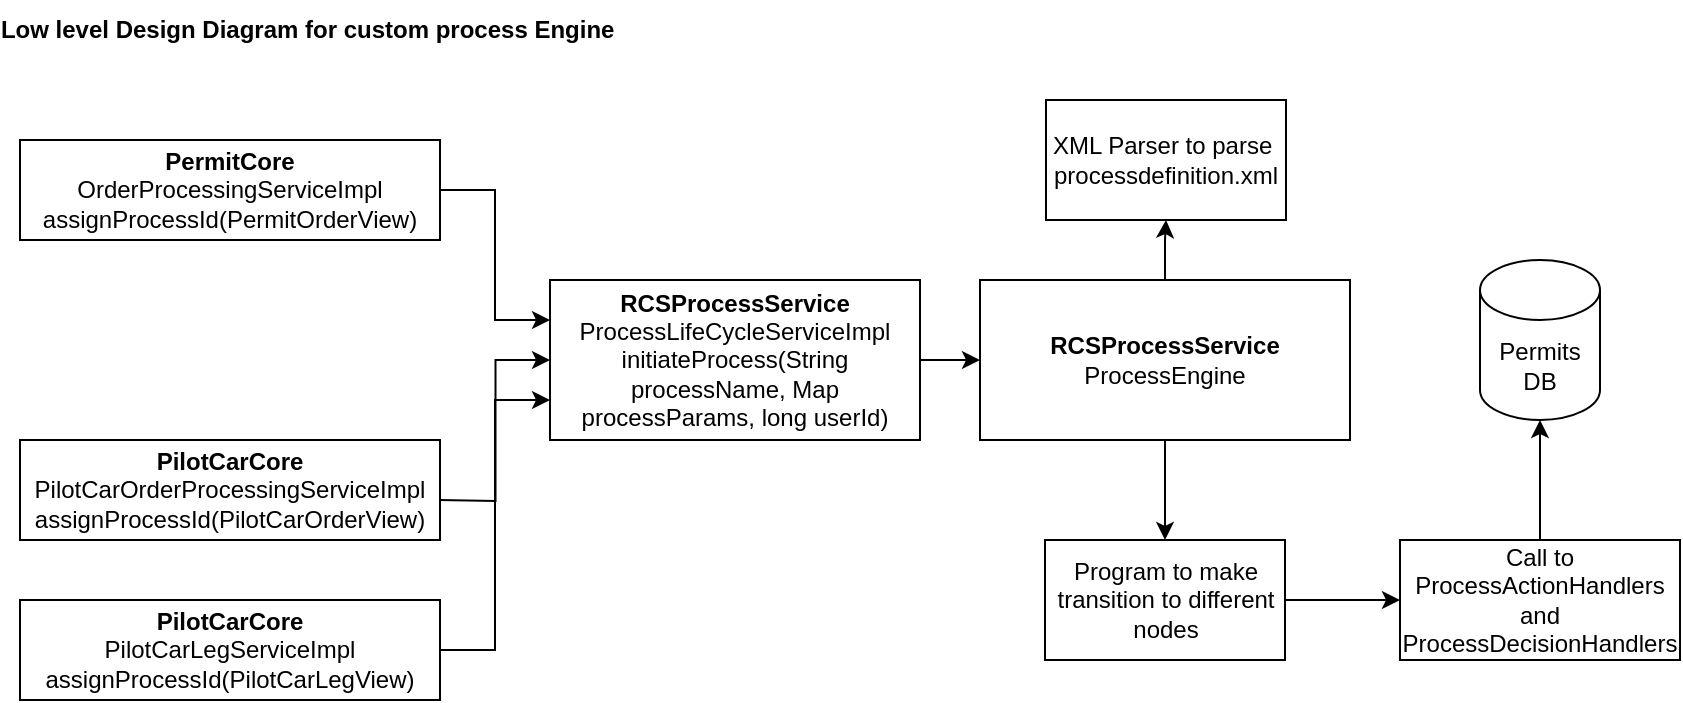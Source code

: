 <mxfile version="26.0.9">
  <diagram name="Page-1" id="QCHZxGdK7dInkrTfqI55">
    <mxGraphModel dx="880" dy="413" grid="1" gridSize="10" guides="1" tooltips="1" connect="1" arrows="1" fold="1" page="1" pageScale="1" pageWidth="850" pageHeight="1100" math="0" shadow="0">
      <root>
        <mxCell id="0" />
        <mxCell id="1" parent="0" />
        <mxCell id="UbfLk0bQusmyIFXjgGm9-8" value="" style="edgeStyle=orthogonalEdgeStyle;rounded=0;orthogonalLoop=1;jettySize=auto;html=1;entryX=0;entryY=0.25;entryDx=0;entryDy=0;" edge="1" parent="1" source="UbfLk0bQusmyIFXjgGm9-1" target="UbfLk0bQusmyIFXjgGm9-5">
          <mxGeometry relative="1" as="geometry">
            <mxPoint x="395" y="225" as="targetPoint" />
          </mxGeometry>
        </mxCell>
        <mxCell id="UbfLk0bQusmyIFXjgGm9-1" value="&lt;b&gt;PermitCore&lt;/b&gt;&lt;br&gt;OrderProcessingServiceImpl&lt;br&gt;assignProcessId(PermitOrderView)" style="rounded=0;whiteSpace=wrap;html=1;" vertex="1" parent="1">
          <mxGeometry x="40" y="200" width="210" height="50" as="geometry" />
        </mxCell>
        <mxCell id="UbfLk0bQusmyIFXjgGm9-2" value="&lt;b&gt;PilotCarCore&lt;/b&gt;&lt;br&gt;PilotCarLegServiceImpl&lt;br&gt;assignProcessId(PilotCarLegView)" style="rounded=0;whiteSpace=wrap;html=1;" vertex="1" parent="1">
          <mxGeometry x="40" y="430" width="210" height="50" as="geometry" />
        </mxCell>
        <mxCell id="UbfLk0bQusmyIFXjgGm9-3" value="&lt;b&gt;PilotCarCore&lt;/b&gt;&lt;br&gt;PilotCarOrderProcessingServiceImpl&lt;br&gt;assignProcessId(PilotCarOrderView)" style="rounded=0;whiteSpace=wrap;html=1;" vertex="1" parent="1">
          <mxGeometry x="40" y="350" width="210" height="50" as="geometry" />
        </mxCell>
        <mxCell id="UbfLk0bQusmyIFXjgGm9-21" value="" style="edgeStyle=orthogonalEdgeStyle;rounded=0;orthogonalLoop=1;jettySize=auto;html=1;" edge="1" parent="1" source="UbfLk0bQusmyIFXjgGm9-5" target="UbfLk0bQusmyIFXjgGm9-20">
          <mxGeometry relative="1" as="geometry" />
        </mxCell>
        <mxCell id="UbfLk0bQusmyIFXjgGm9-5" value="&lt;b&gt;RCSProcessService&lt;/b&gt;&lt;br&gt;ProcessLifeCycleServiceImpl&lt;br&gt;initiateProcess(String processName, Map processParams, long userId)" style="rounded=0;whiteSpace=wrap;html=1;" vertex="1" parent="1">
          <mxGeometry x="305" y="270" width="185" height="80" as="geometry" />
        </mxCell>
        <mxCell id="UbfLk0bQusmyIFXjgGm9-9" value="" style="edgeStyle=orthogonalEdgeStyle;rounded=0;orthogonalLoop=1;jettySize=auto;html=1;entryX=0;entryY=0.5;entryDx=0;entryDy=0;" edge="1" parent="1" target="UbfLk0bQusmyIFXjgGm9-5">
          <mxGeometry relative="1" as="geometry">
            <mxPoint x="249.5" y="380" as="sourcePoint" />
            <mxPoint x="304.5" y="445" as="targetPoint" />
          </mxGeometry>
        </mxCell>
        <mxCell id="UbfLk0bQusmyIFXjgGm9-10" value="" style="edgeStyle=orthogonalEdgeStyle;rounded=0;orthogonalLoop=1;jettySize=auto;html=1;exitX=1;exitY=0.5;exitDx=0;exitDy=0;entryX=0;entryY=0.75;entryDx=0;entryDy=0;" edge="1" parent="1" source="UbfLk0bQusmyIFXjgGm9-2" target="UbfLk0bQusmyIFXjgGm9-5">
          <mxGeometry relative="1" as="geometry">
            <mxPoint x="259.5" y="390" as="sourcePoint" />
            <mxPoint x="280" y="320" as="targetPoint" />
          </mxGeometry>
        </mxCell>
        <mxCell id="UbfLk0bQusmyIFXjgGm9-11" value="Low level Design Diagram for custom process Engine&amp;nbsp;" style="text;html=1;align=center;verticalAlign=middle;resizable=0;points=[];autosize=1;strokeColor=none;fillColor=none;fontStyle=1" vertex="1" parent="1">
          <mxGeometry x="30" y="130" width="310" height="30" as="geometry" />
        </mxCell>
        <mxCell id="UbfLk0bQusmyIFXjgGm9-23" value="" style="edgeStyle=orthogonalEdgeStyle;rounded=0;orthogonalLoop=1;jettySize=auto;html=1;" edge="1" parent="1" source="UbfLk0bQusmyIFXjgGm9-20" target="UbfLk0bQusmyIFXjgGm9-22">
          <mxGeometry relative="1" as="geometry" />
        </mxCell>
        <mxCell id="UbfLk0bQusmyIFXjgGm9-25" value="" style="edgeStyle=orthogonalEdgeStyle;rounded=0;orthogonalLoop=1;jettySize=auto;html=1;" edge="1" parent="1" source="UbfLk0bQusmyIFXjgGm9-20" target="UbfLk0bQusmyIFXjgGm9-24">
          <mxGeometry relative="1" as="geometry" />
        </mxCell>
        <mxCell id="UbfLk0bQusmyIFXjgGm9-20" value="&lt;b&gt;RCSProcessService&lt;/b&gt;&lt;br&gt;ProcessEngine" style="rounded=0;whiteSpace=wrap;html=1;" vertex="1" parent="1">
          <mxGeometry x="520" y="270" width="185" height="80" as="geometry" />
        </mxCell>
        <mxCell id="UbfLk0bQusmyIFXjgGm9-22" value="XML Parser to parse&amp;nbsp; processdefinition.xml" style="rounded=0;whiteSpace=wrap;html=1;" vertex="1" parent="1">
          <mxGeometry x="553" y="180" width="120" height="60" as="geometry" />
        </mxCell>
        <mxCell id="UbfLk0bQusmyIFXjgGm9-27" value="" style="edgeStyle=orthogonalEdgeStyle;rounded=0;orthogonalLoop=1;jettySize=auto;html=1;" edge="1" parent="1" source="UbfLk0bQusmyIFXjgGm9-24" target="UbfLk0bQusmyIFXjgGm9-26">
          <mxGeometry relative="1" as="geometry" />
        </mxCell>
        <mxCell id="UbfLk0bQusmyIFXjgGm9-24" value="Program to make transition to different nodes" style="rounded=0;whiteSpace=wrap;html=1;" vertex="1" parent="1">
          <mxGeometry x="552.5" y="400" width="120" height="60" as="geometry" />
        </mxCell>
        <mxCell id="UbfLk0bQusmyIFXjgGm9-29" value="" style="edgeStyle=orthogonalEdgeStyle;rounded=0;orthogonalLoop=1;jettySize=auto;html=1;" edge="1" parent="1" source="UbfLk0bQusmyIFXjgGm9-26" target="UbfLk0bQusmyIFXjgGm9-28">
          <mxGeometry relative="1" as="geometry" />
        </mxCell>
        <mxCell id="UbfLk0bQusmyIFXjgGm9-26" value="Call to ProcessActionHandlers and ProcessDecisionHandlers" style="rounded=0;whiteSpace=wrap;html=1;" vertex="1" parent="1">
          <mxGeometry x="730" y="400" width="140" height="60" as="geometry" />
        </mxCell>
        <mxCell id="UbfLk0bQusmyIFXjgGm9-28" value="Permits DB" style="shape=cylinder3;whiteSpace=wrap;html=1;boundedLbl=1;backgroundOutline=1;size=15;" vertex="1" parent="1">
          <mxGeometry x="770" y="260" width="60" height="80" as="geometry" />
        </mxCell>
      </root>
    </mxGraphModel>
  </diagram>
</mxfile>
